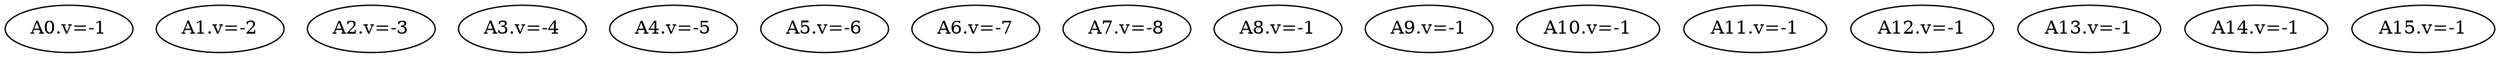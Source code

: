 digraph {
A0 [label="A0.v=-1"]
A1 [label="A1.v=-2"]
A2 [label="A2.v=-3"]
A3 [label="A3.v=-4"]
A4 [label="A4.v=-5"]
A5 [label="A5.v=-6"]
A6 [label="A6.v=-7"]
A7 [label="A7.v=-8"]
A8 [label="A8.v=-1"]
A9 [label="A9.v=-1"]
A10 [label="A10.v=-1"]
A11 [label="A11.v=-1"]
A12 [label="A12.v=-1"]
A13 [label="A13.v=-1"]
A14 [label="A14.v=-1"]
A15 [label="A15.v=-1"]
}
